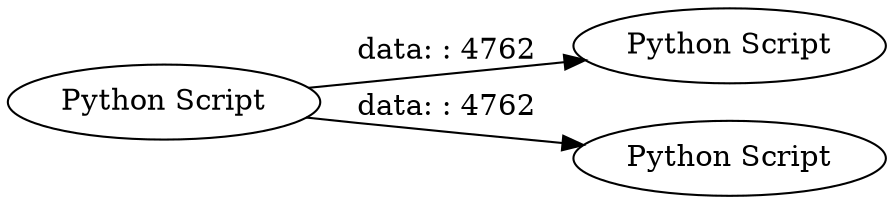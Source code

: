digraph {
	"7284949236010650403_1" [label="Python Script"]
	"7284949236010650403_3" [label="Python Script"]
	"7284949236010650403_2" [label="Python Script"]
	"7284949236010650403_1" -> "7284949236010650403_3" [label="data: : 4762"]
	"7284949236010650403_1" -> "7284949236010650403_2" [label="data: : 4762"]
	rankdir=LR
}
